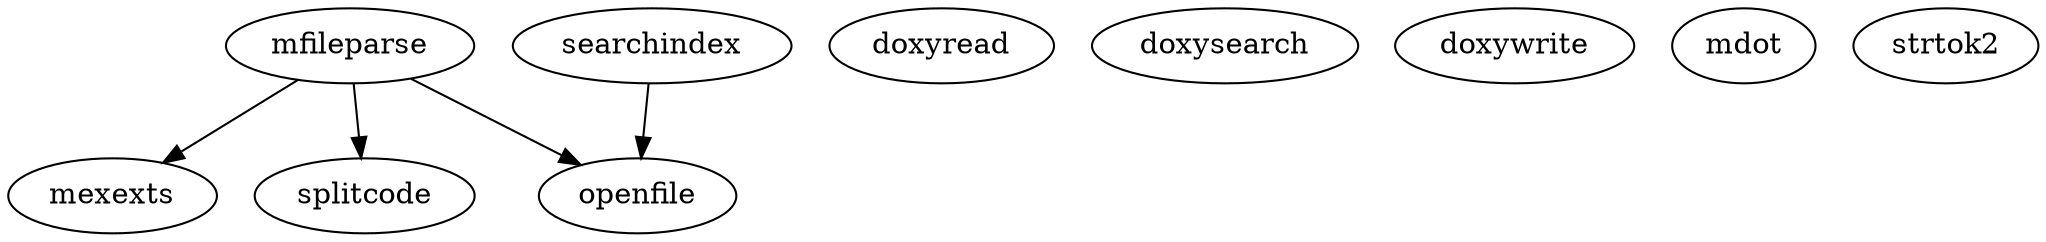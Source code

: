 /* Created by mdot for Matlab */
digraph m2html {
  mfileparse -> mexexts;
  mfileparse -> openfile;
  mfileparse -> splitcode;
  searchindex -> openfile;

  doxyread [URL="doxyread.html"];
  doxysearch [URL="doxysearch.html"];
  doxywrite [URL="doxywrite.html"];
  mdot [URL="mdot.html"];
  mexexts [URL="mexexts.html"];
  mfileparse [URL="mfileparse.html"];
  openfile [URL="openfile.html"];
  searchindex [URL="searchindex.html"];
  splitcode [URL="splitcode.html"];
  strtok2 [URL="strtok2.html"];
}